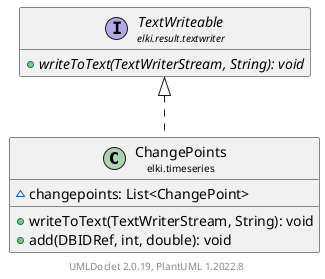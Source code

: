@startuml
    remove .*\.(Instance|Par|Parameterizer|Factory)$
    set namespaceSeparator none
    hide empty fields
    hide empty methods

    class "<size:14>ChangePoints\n<size:10>elki.timeseries" as elki.timeseries.ChangePoints [[ChangePoints.html]] {
        ~changepoints: List<ChangePoint>
        +writeToText(TextWriterStream, String): void
        +add(DBIDRef, int, double): void
    }

    interface "<size:14>TextWriteable\n<size:10>elki.result.textwriter" as elki.result.textwriter.TextWriteable [[../result/textwriter/TextWriteable.html]] {
        {abstract} +writeToText(TextWriterStream, String): void
    }

    elki.result.textwriter.TextWriteable <|.. elki.timeseries.ChangePoints

    center footer UMLDoclet 2.0.19, PlantUML 1.2022.8
@enduml
